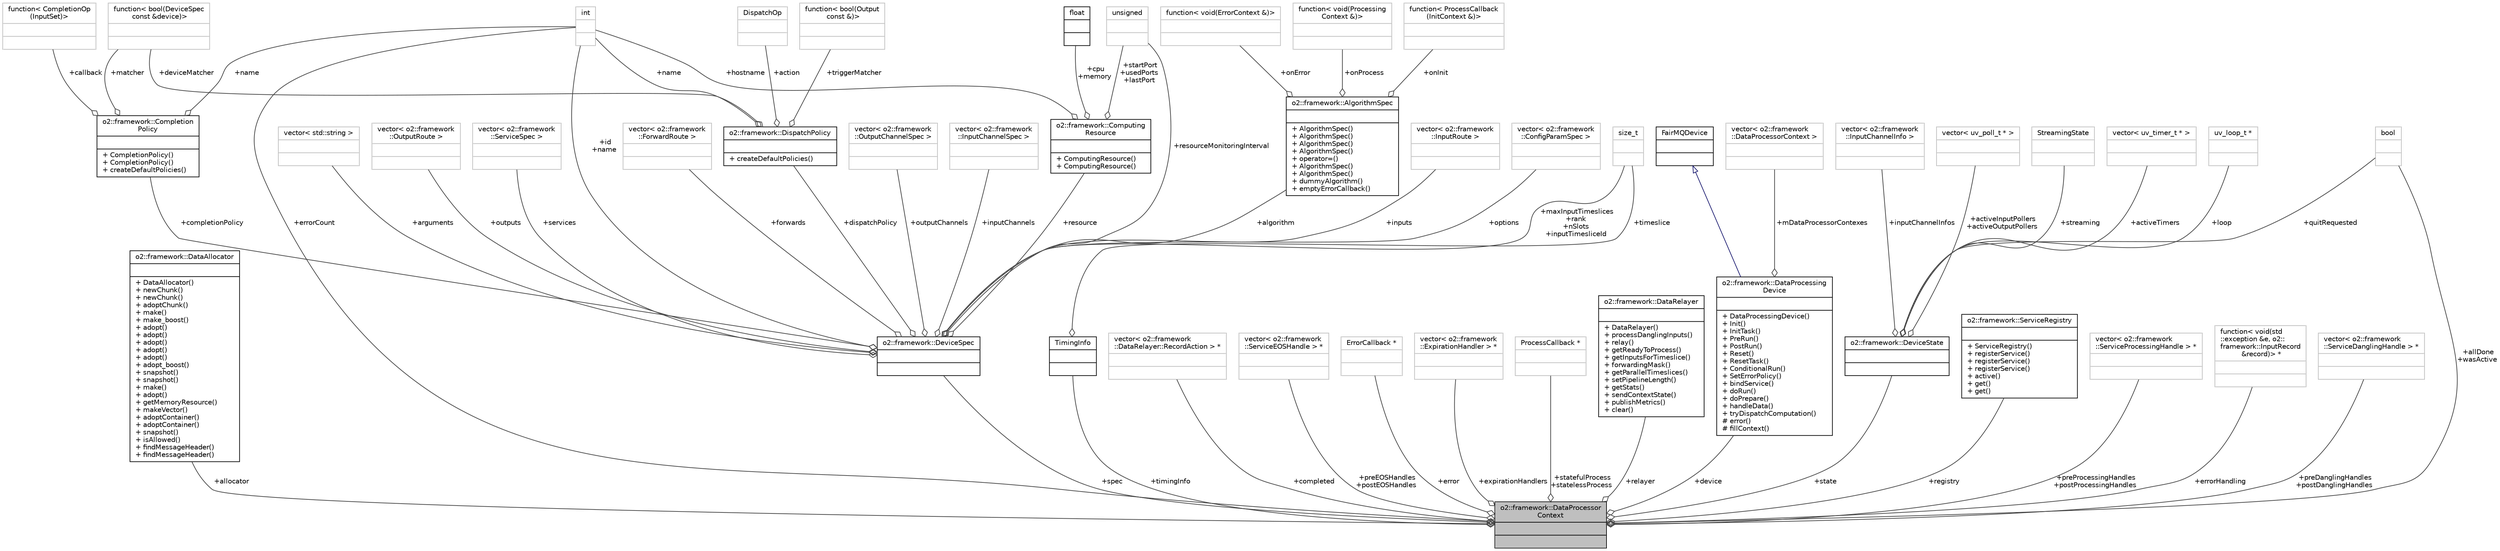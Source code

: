 digraph "o2::framework::DataProcessorContext"
{
 // INTERACTIVE_SVG=YES
  bgcolor="transparent";
  edge [fontname="Helvetica",fontsize="10",labelfontname="Helvetica",labelfontsize="10"];
  node [fontname="Helvetica",fontsize="10",shape=record];
  Node1 [label="{o2::framework::DataProcessor\lContext\n||}",height=0.2,width=0.4,color="black", fillcolor="grey75", style="filled", fontcolor="black"];
  Node2 -> Node1 [color="grey25",fontsize="10",style="solid",label=" +allocator" ,arrowhead="odiamond",fontname="Helvetica"];
  Node2 [label="{o2::framework::DataAllocator\n||+ DataAllocator()\l+ newChunk()\l+ newChunk()\l+ adoptChunk()\l+ make()\l+ make_boost()\l+ adopt()\l+ adopt()\l+ adopt()\l+ adopt()\l+ adopt()\l+ adopt_boost()\l+ snapshot()\l+ snapshot()\l+ make()\l+ adopt()\l+ getMemoryResource()\l+ makeVector()\l+ adoptContainer()\l+ adoptContainer()\l+ snapshot()\l+ isAllowed()\l+ findMessageHeader()\l+ findMessageHeader()\l}",height=0.2,width=0.4,color="black",URL="$df/d82/classo2_1_1framework_1_1DataAllocator.html"];
  Node3 -> Node1 [color="grey25",fontsize="10",style="solid",label=" +spec" ,arrowhead="odiamond",fontname="Helvetica"];
  Node3 [label="{o2::framework::DeviceSpec\n||}",height=0.2,width=0.4,color="black",URL="$df/dce/structo2_1_1framework_1_1DeviceSpec.html"];
  Node4 -> Node3 [color="grey25",fontsize="10",style="solid",label=" +resource" ,arrowhead="odiamond",fontname="Helvetica"];
  Node4 [label="{o2::framework::Computing\lResource\n||+ ComputingResource()\l+ ComputingResource()\l}",height=0.2,width=0.4,color="black",URL="$d4/d18/structo2_1_1framework_1_1ComputingResource.html",tooltip="A computing resource which can be offered to run a device. "];
  Node5 -> Node4 [color="grey25",fontsize="10",style="solid",label=" +cpu\n+memory" ,arrowhead="odiamond",fontname="Helvetica"];
  Node5 [label="{float\n||}",height=0.2,width=0.4,color="black",URL="$d4/dc3/classfloat.html"];
  Node6 -> Node4 [color="grey25",fontsize="10",style="solid",label=" +hostname" ,arrowhead="odiamond",fontname="Helvetica"];
  Node6 [label="{int\n||}",height=0.2,width=0.4,color="grey75"];
  Node7 -> Node4 [color="grey25",fontsize="10",style="solid",label=" +startPort\n+usedPorts\n+lastPort" ,arrowhead="odiamond",fontname="Helvetica"];
  Node7 [label="{unsigned\n||}",height=0.2,width=0.4,color="grey75"];
  Node8 -> Node3 [color="grey25",fontsize="10",style="solid",label=" +dispatchPolicy" ,arrowhead="odiamond",fontname="Helvetica"];
  Node8 [label="{o2::framework::DispatchPolicy\n||+ createDefaultPolicies()\l}",height=0.2,width=0.4,color="black",URL="$d0/d80/structo2_1_1framework_1_1DispatchPolicy.html"];
  Node9 -> Node8 [color="grey25",fontsize="10",style="solid",label=" +triggerMatcher" ,arrowhead="odiamond",fontname="Helvetica"];
  Node9 [label="{function\< bool(Output\l const &)\>\n||}",height=0.2,width=0.4,color="grey75"];
  Node10 -> Node8 [color="grey25",fontsize="10",style="solid",label=" +deviceMatcher" ,arrowhead="odiamond",fontname="Helvetica"];
  Node10 [label="{function\< bool(DeviceSpec\l const &device)\>\n||}",height=0.2,width=0.4,color="grey75"];
  Node6 -> Node8 [color="grey25",fontsize="10",style="solid",label=" +name" ,arrowhead="odiamond",fontname="Helvetica"];
  Node11 -> Node8 [color="grey25",fontsize="10",style="solid",label=" +action" ,arrowhead="odiamond",fontname="Helvetica"];
  Node11 [label="{DispatchOp\n||}",height=0.2,width=0.4,color="grey75"];
  Node12 -> Node3 [color="grey25",fontsize="10",style="solid",label=" +inputs" ,arrowhead="odiamond",fontname="Helvetica"];
  Node12 [label="{vector\< o2::framework\l::InputRoute \>\n||}",height=0.2,width=0.4,color="grey75"];
  Node13 -> Node3 [color="grey25",fontsize="10",style="solid",label=" +options" ,arrowhead="odiamond",fontname="Helvetica"];
  Node13 [label="{vector\< o2::framework\l::ConfigParamSpec \>\n||}",height=0.2,width=0.4,color="grey75"];
  Node14 -> Node3 [color="grey25",fontsize="10",style="solid",label=" +arguments" ,arrowhead="odiamond",fontname="Helvetica"];
  Node14 [label="{vector\< std::string \>\n||}",height=0.2,width=0.4,color="grey75"];
  Node15 -> Node3 [color="grey25",fontsize="10",style="solid",label=" +outputs" ,arrowhead="odiamond",fontname="Helvetica"];
  Node15 [label="{vector\< o2::framework\l::OutputRoute \>\n||}",height=0.2,width=0.4,color="grey75"];
  Node16 -> Node3 [color="grey25",fontsize="10",style="solid",label=" +services" ,arrowhead="odiamond",fontname="Helvetica"];
  Node16 [label="{vector\< o2::framework\l::ServiceSpec \>\n||}",height=0.2,width=0.4,color="grey75"];
  Node17 -> Node3 [color="grey25",fontsize="10",style="solid",label=" +forwards" ,arrowhead="odiamond",fontname="Helvetica"];
  Node17 [label="{vector\< o2::framework\l::ForwardRoute \>\n||}",height=0.2,width=0.4,color="grey75"];
  Node6 -> Node3 [color="grey25",fontsize="10",style="solid",label=" +id\n+name" ,arrowhead="odiamond",fontname="Helvetica"];
  Node18 -> Node3 [color="grey25",fontsize="10",style="solid",label=" +completionPolicy" ,arrowhead="odiamond",fontname="Helvetica"];
  Node18 [label="{o2::framework::Completion\lPolicy\n||+ CompletionPolicy()\l+ CompletionPolicy()\l+ createDefaultPolicies()\l}",height=0.2,width=0.4,color="black",URL="$d6/d43/structo2_1_1framework_1_1CompletionPolicy.html"];
  Node19 -> Node18 [color="grey25",fontsize="10",style="solid",label=" +callback" ,arrowhead="odiamond",fontname="Helvetica"];
  Node19 [label="{function\< CompletionOp\l(InputSet)\>\n||}",height=0.2,width=0.4,color="grey75"];
  Node10 -> Node18 [color="grey25",fontsize="10",style="solid",label=" +matcher" ,arrowhead="odiamond",fontname="Helvetica"];
  Node6 -> Node18 [color="grey25",fontsize="10",style="solid",label=" +name" ,arrowhead="odiamond",fontname="Helvetica"];
  Node20 -> Node3 [color="grey25",fontsize="10",style="solid",label=" +algorithm" ,arrowhead="odiamond",fontname="Helvetica"];
  Node20 [label="{o2::framework::AlgorithmSpec\n||+ AlgorithmSpec()\l+ AlgorithmSpec()\l+ AlgorithmSpec()\l+ AlgorithmSpec()\l+ operator=()\l+ AlgorithmSpec()\l+ AlgorithmSpec()\l+ dummyAlgorithm()\l+ emptyErrorCallback()\l}",height=0.2,width=0.4,color="black",URL="$d4/d5e/structo2_1_1framework_1_1AlgorithmSpec.html"];
  Node21 -> Node20 [color="grey25",fontsize="10",style="solid",label=" +onError" ,arrowhead="odiamond",fontname="Helvetica"];
  Node21 [label="{function\< void(ErrorContext &)\>\n||}",height=0.2,width=0.4,color="grey75"];
  Node22 -> Node20 [color="grey25",fontsize="10",style="solid",label=" +onProcess" ,arrowhead="odiamond",fontname="Helvetica"];
  Node22 [label="{function\< void(Processing\lContext &)\>\n||}",height=0.2,width=0.4,color="grey75"];
  Node23 -> Node20 [color="grey25",fontsize="10",style="solid",label=" +onInit" ,arrowhead="odiamond",fontname="Helvetica"];
  Node23 [label="{function\< ProcessCallback\l(InitContext &)\>\n||}",height=0.2,width=0.4,color="grey75"];
  Node24 -> Node3 [color="grey25",fontsize="10",style="solid",label=" +outputChannels" ,arrowhead="odiamond",fontname="Helvetica"];
  Node24 [label="{vector\< o2::framework\l::OutputChannelSpec \>\n||}",height=0.2,width=0.4,color="grey75"];
  Node25 -> Node3 [color="grey25",fontsize="10",style="solid",label=" +inputChannels" ,arrowhead="odiamond",fontname="Helvetica"];
  Node25 [label="{vector\< o2::framework\l::InputChannelSpec \>\n||}",height=0.2,width=0.4,color="grey75"];
  Node7 -> Node3 [color="grey25",fontsize="10",style="solid",label=" +resourceMonitoringInterval" ,arrowhead="odiamond",fontname="Helvetica"];
  Node26 -> Node3 [color="grey25",fontsize="10",style="solid",label=" +maxInputTimeslices\n+rank\n+nSlots\n+inputTimesliceId" ,arrowhead="odiamond",fontname="Helvetica"];
  Node26 [label="{size_t\n||}",height=0.2,width=0.4,color="grey75"];
  Node27 -> Node1 [color="grey25",fontsize="10",style="solid",label=" +device" ,arrowhead="odiamond",fontname="Helvetica"];
  Node27 [label="{o2::framework::DataProcessing\lDevice\n||+ DataProcessingDevice()\l+ Init()\l+ InitTask()\l+ PreRun()\l+ PostRun()\l+ Reset()\l+ ResetTask()\l+ ConditionalRun()\l+ SetErrorPolicy()\l+ bindService()\l+ doRun()\l+ doPrepare()\l+ handleData()\l+ tryDispatchComputation()\l# error()\l# fillContext()\l}",height=0.2,width=0.4,color="black",URL="$d4/d56/classo2_1_1framework_1_1DataProcessingDevice.html"];
  Node28 -> Node27 [dir="back",color="midnightblue",fontsize="10",style="solid",arrowtail="onormal",fontname="Helvetica"];
  Node28 [label="{FairMQDevice\n||}",height=0.2,width=0.4,color="black",URL="$db/dfe/classFairMQDevice.html"];
  Node29 -> Node27 [color="grey25",fontsize="10",style="solid",label=" +mDataProcessorContexes" ,arrowhead="odiamond",fontname="Helvetica"];
  Node29 [label="{vector\< o2::framework\l::DataProcessorContext \>\n||}",height=0.2,width=0.4,color="grey75"];
  Node30 -> Node1 [color="grey25",fontsize="10",style="solid",label=" +completed" ,arrowhead="odiamond",fontname="Helvetica"];
  Node30 [label="{vector\< o2::framework\l::DataRelayer::RecordAction \> *\n||}",height=0.2,width=0.4,color="grey75"];
  Node31 -> Node1 [color="grey25",fontsize="10",style="solid",label=" +preEOSHandles\n+postEOSHandles" ,arrowhead="odiamond",fontname="Helvetica"];
  Node31 [label="{vector\< o2::framework\l::ServiceEOSHandle \> *\n||}",height=0.2,width=0.4,color="grey75"];
  Node32 -> Node1 [color="grey25",fontsize="10",style="solid",label=" +error" ,arrowhead="odiamond",fontname="Helvetica"];
  Node32 [label="{ErrorCallback *\n||}",height=0.2,width=0.4,color="grey75"];
  Node33 -> Node1 [color="grey25",fontsize="10",style="solid",label=" +expirationHandlers" ,arrowhead="odiamond",fontname="Helvetica"];
  Node33 [label="{vector\< o2::framework\l::ExpirationHandler \> *\n||}",height=0.2,width=0.4,color="grey75"];
  Node6 -> Node1 [color="grey25",fontsize="10",style="solid",label=" +errorCount" ,arrowhead="odiamond",fontname="Helvetica"];
  Node34 -> Node1 [color="grey25",fontsize="10",style="solid",label=" +statefulProcess\n+statelessProcess" ,arrowhead="odiamond",fontname="Helvetica"];
  Node34 [label="{ProcessCallback *\n||}",height=0.2,width=0.4,color="grey75"];
  Node35 -> Node1 [color="grey25",fontsize="10",style="solid",label=" +relayer" ,arrowhead="odiamond",fontname="Helvetica"];
  Node35 [label="{o2::framework::DataRelayer\n||+ DataRelayer()\l+ processDanglingInputs()\l+ relay()\l+ getReadyToProcess()\l+ getInputsForTimeslice()\l+ forwardingMask()\l+ getParallelTimeslices()\l+ setPipelineLength()\l+ getStats()\l+ sendContextState()\l+ publishMetrics()\l+ clear()\l}",height=0.2,width=0.4,color="black",URL="$d5/d07/classo2_1_1framework_1_1DataRelayer.html"];
  Node36 -> Node1 [color="grey25",fontsize="10",style="solid",label=" +state" ,arrowhead="odiamond",fontname="Helvetica"];
  Node36 [label="{o2::framework::DeviceState\n||}",height=0.2,width=0.4,color="black",URL="$dc/de6/structo2_1_1framework_1_1DeviceState.html",tooltip="Running state information of a given device. "];
  Node37 -> Node36 [color="grey25",fontsize="10",style="solid",label=" +streaming" ,arrowhead="odiamond",fontname="Helvetica"];
  Node37 [label="{StreamingState\n||}",height=0.2,width=0.4,color="grey75"];
  Node38 -> Node36 [color="grey25",fontsize="10",style="solid",label=" +inputChannelInfos" ,arrowhead="odiamond",fontname="Helvetica"];
  Node38 [label="{vector\< o2::framework\l::InputChannelInfo \>\n||}",height=0.2,width=0.4,color="grey75"];
  Node39 -> Node36 [color="grey25",fontsize="10",style="solid",label=" +activeInputPollers\n+activeOutputPollers" ,arrowhead="odiamond",fontname="Helvetica"];
  Node39 [label="{vector\< uv_poll_t * \>\n||}",height=0.2,width=0.4,color="grey75"];
  Node40 -> Node36 [color="grey25",fontsize="10",style="solid",label=" +quitRequested" ,arrowhead="odiamond",fontname="Helvetica"];
  Node40 [label="{bool\n||}",height=0.2,width=0.4,color="grey75"];
  Node41 -> Node36 [color="grey25",fontsize="10",style="solid",label=" +activeTimers" ,arrowhead="odiamond",fontname="Helvetica"];
  Node41 [label="{vector\< uv_timer_t * \>\n||}",height=0.2,width=0.4,color="grey75"];
  Node42 -> Node36 [color="grey25",fontsize="10",style="solid",label=" +loop" ,arrowhead="odiamond",fontname="Helvetica"];
  Node42 [label="{uv_loop_t *\n||}",height=0.2,width=0.4,color="grey75"];
  Node40 -> Node1 [color="grey25",fontsize="10",style="solid",label=" +allDone\n+wasActive" ,arrowhead="odiamond",fontname="Helvetica"];
  Node43 -> Node1 [color="grey25",fontsize="10",style="solid",label=" +registry" ,arrowhead="odiamond",fontname="Helvetica"];
  Node43 [label="{o2::framework::ServiceRegistry\n||+ ServiceRegistry()\l+ registerService()\l+ registerService()\l+ registerService()\l+ active()\l+ get()\l+ get()\l}",height=0.2,width=0.4,color="black",URL="$d7/d13/classo2_1_1framework_1_1ServiceRegistry.html"];
  Node44 -> Node1 [color="grey25",fontsize="10",style="solid",label=" +preProcessingHandles\n+postProcessingHandles" ,arrowhead="odiamond",fontname="Helvetica"];
  Node44 [label="{vector\< o2::framework\l::ServiceProcessingHandle \> *\n||}",height=0.2,width=0.4,color="grey75"];
  Node45 -> Node1 [color="grey25",fontsize="10",style="solid",label=" +errorHandling" ,arrowhead="odiamond",fontname="Helvetica"];
  Node45 [label="{function\< void(std\l::exception &e, o2::\lframework::InputRecord\l &record)\> *\n||}",height=0.2,width=0.4,color="grey75"];
  Node46 -> Node1 [color="grey25",fontsize="10",style="solid",label=" +preDanglingHandles\n+postDanglingHandles" ,arrowhead="odiamond",fontname="Helvetica"];
  Node46 [label="{vector\< o2::framework\l::ServiceDanglingHandle \> *\n||}",height=0.2,width=0.4,color="grey75"];
  Node47 -> Node1 [color="grey25",fontsize="10",style="solid",label=" +timingInfo" ,arrowhead="odiamond",fontname="Helvetica"];
  Node47 [label="{TimingInfo\n||}",height=0.2,width=0.4,color="black",URL="$db/d24/structTimingInfo.html"];
  Node26 -> Node47 [color="grey25",fontsize="10",style="solid",label=" +timeslice" ,arrowhead="odiamond",fontname="Helvetica"];
}
